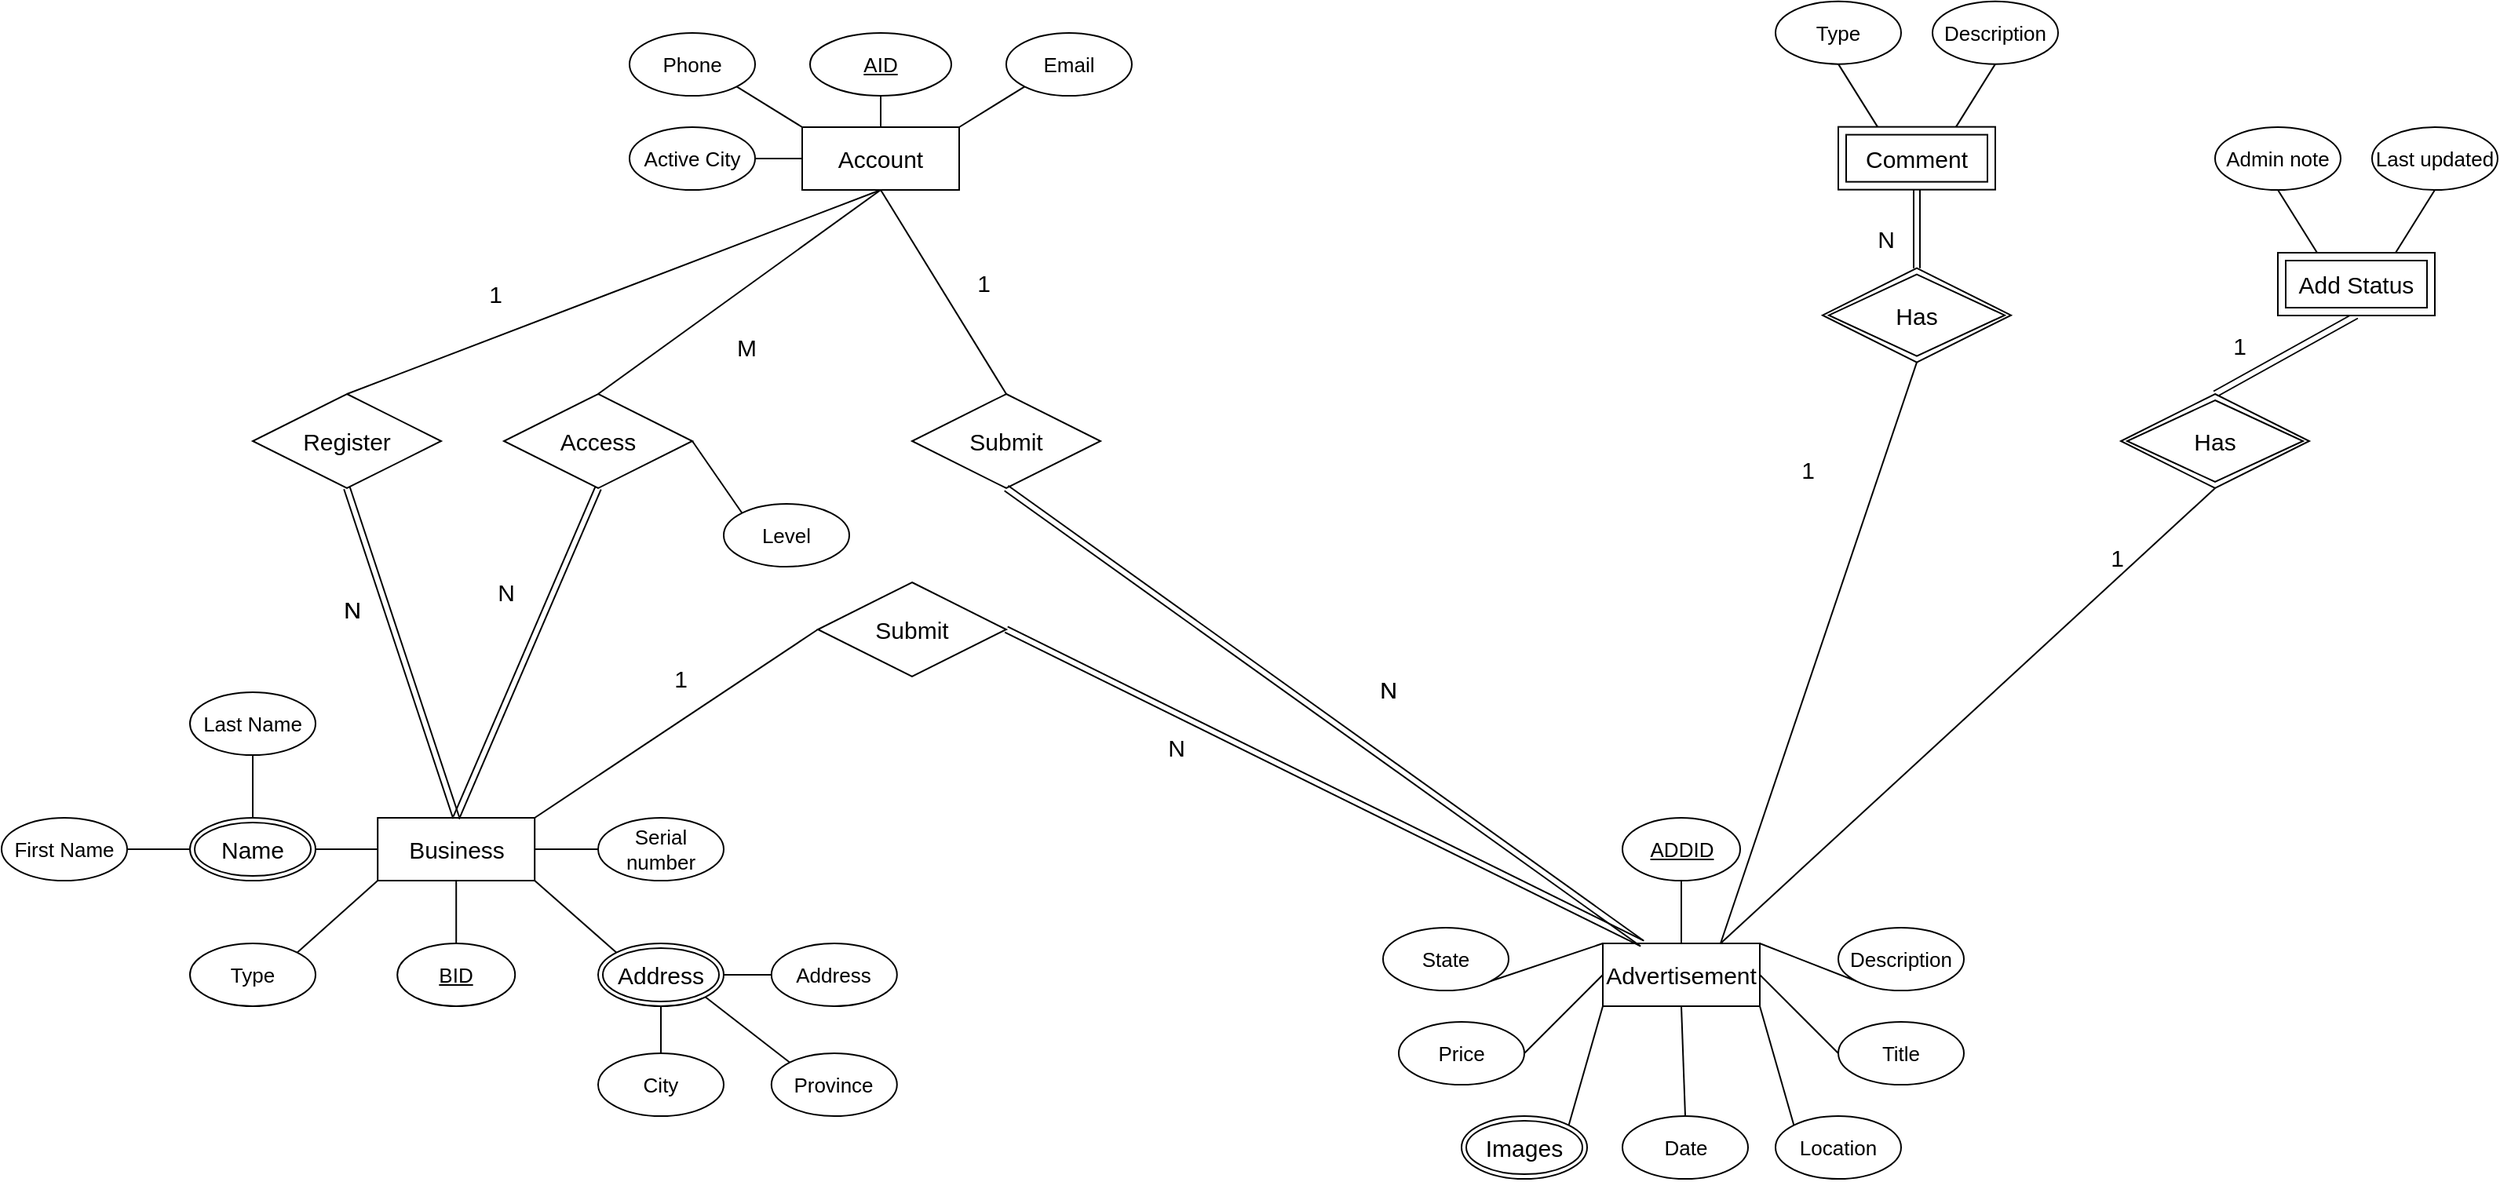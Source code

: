 <mxfile>
    <diagram name="Page-1" id="o4I8aAuYKcVSfHjXD2rl">
        <mxGraphModel dx="3192" dy="1142" grid="1" gridSize="10" guides="1" tooltips="1" connect="1" arrows="1" fold="1" page="1" pageScale="1" pageWidth="1600" pageHeight="900" math="0" shadow="0">
            <root>
                <mxCell id="0"/>
                <mxCell id="1" parent="0"/>
                <mxCell id="150" style="edgeStyle=none;shape=connector;rounded=0;html=1;exitX=0.5;exitY=1;exitDx=0;exitDy=0;entryX=0.5;entryY=0;entryDx=0;entryDy=0;labelBackgroundColor=default;strokeColor=default;fontFamily=Helvetica;fontSize=15;fontColor=default;endArrow=none;" edge="1" parent="1" source="4" target="149">
                    <mxGeometry relative="1" as="geometry"/>
                </mxCell>
                <mxCell id="4" value="Account" style="whiteSpace=wrap;html=1;align=center;fontSize=15;" parent="1" vertex="1">
                    <mxGeometry x="270" y="120" width="100" height="40" as="geometry"/>
                </mxCell>
                <mxCell id="20" style="edgeStyle=none;shape=connector;rounded=0;html=1;exitX=0;exitY=1;exitDx=0;exitDy=0;entryX=1;entryY=0;entryDx=0;entryDy=0;labelBackgroundColor=default;strokeColor=default;fontFamily=Helvetica;fontSize=13;fontColor=default;endArrow=none;" parent="1" source="9" target="4" edge="1">
                    <mxGeometry relative="1" as="geometry"/>
                </mxCell>
                <mxCell id="9" value="Email" style="ellipse;whiteSpace=wrap;html=1;align=center;fontSize=13;" parent="1" vertex="1">
                    <mxGeometry x="399.98" y="60" width="80" height="40" as="geometry"/>
                </mxCell>
                <mxCell id="18" style="edgeStyle=none;shape=connector;rounded=0;html=1;exitX=1;exitY=1;exitDx=0;exitDy=0;entryX=0;entryY=0;entryDx=0;entryDy=0;labelBackgroundColor=default;strokeColor=default;fontFamily=Helvetica;fontSize=13;fontColor=default;endArrow=none;" parent="1" source="11" target="4" edge="1">
                    <mxGeometry relative="1" as="geometry"/>
                </mxCell>
                <mxCell id="11" value="Phone" style="ellipse;whiteSpace=wrap;html=1;align=center;fontSize=13;" parent="1" vertex="1">
                    <mxGeometry x="160" y="60" width="80" height="40" as="geometry"/>
                </mxCell>
                <mxCell id="19" style="edgeStyle=none;shape=connector;rounded=0;html=1;exitX=0.5;exitY=1;exitDx=0;exitDy=0;entryX=0.5;entryY=0;entryDx=0;entryDy=0;labelBackgroundColor=default;strokeColor=default;fontFamily=Helvetica;fontSize=13;fontColor=default;endArrow=none;" parent="1" source="12" target="4" edge="1">
                    <mxGeometry relative="1" as="geometry"/>
                </mxCell>
                <mxCell id="12" value="AID" style="ellipse;whiteSpace=wrap;html=1;align=center;fontStyle=4;fontSize=13;" parent="1" vertex="1">
                    <mxGeometry x="275" y="60" width="90" height="40" as="geometry"/>
                </mxCell>
                <mxCell id="14" value="Active City" style="ellipse;whiteSpace=wrap;html=1;align=center;fontSize=13;" parent="1" vertex="1">
                    <mxGeometry x="160" y="120" width="80" height="40" as="geometry"/>
                </mxCell>
                <mxCell id="17" value="" style="endArrow=none;html=1;rounded=0;fontSize=13;exitX=1;exitY=0.5;exitDx=0;exitDy=0;entryX=0;entryY=0.5;entryDx=0;entryDy=0;" parent="1" source="14" target="4" edge="1">
                    <mxGeometry relative="1" as="geometry">
                        <mxPoint x="330" y="300" as="sourcePoint"/>
                        <mxPoint x="490" y="300" as="targetPoint"/>
                    </mxGeometry>
                </mxCell>
                <mxCell id="21" value="Advertisement" style="whiteSpace=wrap;html=1;align=center;fontSize=15;" parent="1" vertex="1">
                    <mxGeometry x="780" y="640" width="100" height="40" as="geometry"/>
                </mxCell>
                <mxCell id="22" style="edgeStyle=none;shape=connector;rounded=0;html=1;exitX=0;exitY=0.5;exitDx=0;exitDy=0;entryX=1;entryY=0.5;entryDx=0;entryDy=0;labelBackgroundColor=default;strokeColor=default;fontFamily=Helvetica;fontSize=13;fontColor=default;endArrow=none;" parent="1" source="23" target="21" edge="1">
                    <mxGeometry relative="1" as="geometry"/>
                </mxCell>
                <mxCell id="23" value="Title" style="ellipse;whiteSpace=wrap;html=1;align=center;fontSize=13;" parent="1" vertex="1">
                    <mxGeometry x="930" y="690" width="80" height="40" as="geometry"/>
                </mxCell>
                <mxCell id="24" style="edgeStyle=none;shape=connector;rounded=0;html=1;exitX=1;exitY=1;exitDx=0;exitDy=0;entryX=0;entryY=0;entryDx=0;entryDy=0;labelBackgroundColor=default;strokeColor=default;fontFamily=Helvetica;fontSize=13;fontColor=default;endArrow=none;" parent="1" source="25" target="21" edge="1">
                    <mxGeometry relative="1" as="geometry"/>
                </mxCell>
                <mxCell id="25" value="State" style="ellipse;whiteSpace=wrap;html=1;align=center;fontSize=13;" parent="1" vertex="1">
                    <mxGeometry x="640" y="630" width="80" height="40" as="geometry"/>
                </mxCell>
                <mxCell id="26" style="edgeStyle=none;shape=connector;rounded=0;html=1;exitX=0.5;exitY=1;exitDx=0;exitDy=0;entryX=0.5;entryY=0;entryDx=0;entryDy=0;labelBackgroundColor=default;strokeColor=default;fontFamily=Helvetica;fontSize=13;fontColor=default;endArrow=none;" parent="1" source="27" target="21" edge="1">
                    <mxGeometry relative="1" as="geometry"/>
                </mxCell>
                <mxCell id="27" value="ADDID" style="ellipse;whiteSpace=wrap;html=1;align=center;fontStyle=4;fontSize=13;" parent="1" vertex="1">
                    <mxGeometry x="792.5" y="560" width="75" height="40" as="geometry"/>
                </mxCell>
                <mxCell id="28" value="Price" style="ellipse;whiteSpace=wrap;html=1;align=center;fontSize=13;" parent="1" vertex="1">
                    <mxGeometry x="650" y="690" width="80" height="40" as="geometry"/>
                </mxCell>
                <mxCell id="29" value="" style="endArrow=none;html=1;rounded=0;fontSize=13;exitX=1;exitY=0.5;exitDx=0;exitDy=0;entryX=0;entryY=0.5;entryDx=0;entryDy=0;" parent="1" source="28" target="21" edge="1">
                    <mxGeometry relative="1" as="geometry">
                        <mxPoint x="730" y="660" as="sourcePoint"/>
                        <mxPoint x="1000" y="820" as="targetPoint"/>
                    </mxGeometry>
                </mxCell>
                <mxCell id="31" style="edgeStyle=none;shape=connector;rounded=0;html=1;exitX=0;exitY=1;exitDx=0;exitDy=0;entryX=1;entryY=0;entryDx=0;entryDy=0;labelBackgroundColor=default;strokeColor=default;fontFamily=Helvetica;fontSize=13;fontColor=default;endArrow=none;" parent="1" source="30" target="21" edge="1">
                    <mxGeometry relative="1" as="geometry"/>
                </mxCell>
                <mxCell id="30" value="Description" style="ellipse;whiteSpace=wrap;html=1;align=center;fontFamily=Helvetica;fontSize=13;fontColor=default;" parent="1" vertex="1">
                    <mxGeometry x="930" y="630" width="80" height="40" as="geometry"/>
                </mxCell>
                <mxCell id="36" style="edgeStyle=none;shape=connector;rounded=0;html=1;exitX=0;exitY=0;exitDx=0;exitDy=0;entryX=1;entryY=1;entryDx=0;entryDy=0;labelBackgroundColor=default;strokeColor=default;fontFamily=Helvetica;fontSize=13;fontColor=default;endArrow=none;" parent="1" source="33" target="21" edge="1">
                    <mxGeometry relative="1" as="geometry"/>
                </mxCell>
                <mxCell id="33" value="Location" style="ellipse;whiteSpace=wrap;html=1;align=center;fontSize=13;" parent="1" vertex="1">
                    <mxGeometry x="890" y="750" width="80" height="40" as="geometry"/>
                </mxCell>
                <mxCell id="35" style="edgeStyle=none;shape=connector;rounded=0;html=1;exitX=0.5;exitY=0;exitDx=0;exitDy=0;entryX=0.5;entryY=1;entryDx=0;entryDy=0;labelBackgroundColor=default;strokeColor=default;fontFamily=Helvetica;fontSize=13;fontColor=default;endArrow=none;" parent="1" source="34" target="21" edge="1">
                    <mxGeometry relative="1" as="geometry"/>
                </mxCell>
                <mxCell id="34" value="Date" style="ellipse;whiteSpace=wrap;html=1;align=center;fontFamily=Helvetica;fontSize=13;fontColor=default;" parent="1" vertex="1">
                    <mxGeometry x="792.5" y="750" width="80" height="40" as="geometry"/>
                </mxCell>
                <mxCell id="136" value="" style="edgeStyle=none;shape=connector;rounded=0;html=1;labelBackgroundColor=default;strokeColor=default;fontFamily=Helvetica;fontSize=15;fontColor=default;endArrow=none;" parent="1" source="37" target="47" edge="1">
                    <mxGeometry relative="1" as="geometry"/>
                </mxCell>
                <mxCell id="143" style="edgeStyle=none;shape=connector;rounded=0;html=1;exitX=1;exitY=0;exitDx=0;exitDy=0;entryX=0;entryY=0.5;entryDx=0;entryDy=0;labelBackgroundColor=default;strokeColor=default;fontFamily=Helvetica;fontSize=15;fontColor=default;endArrow=none;" edge="1" parent="1" source="37" target="141">
                    <mxGeometry relative="1" as="geometry"/>
                </mxCell>
                <mxCell id="37" value="Business" style="whiteSpace=wrap;html=1;align=center;fontSize=15;" parent="1" vertex="1">
                    <mxGeometry x="-0.4" y="560" width="100" height="40" as="geometry"/>
                </mxCell>
                <mxCell id="137" value="" style="edgeStyle=none;shape=connector;rounded=0;html=1;labelBackgroundColor=default;strokeColor=default;fontFamily=Helvetica;fontSize=15;fontColor=default;endArrow=none;" parent="1" source="39" target="37" edge="1">
                    <mxGeometry relative="1" as="geometry"/>
                </mxCell>
                <mxCell id="138" value="" style="edgeStyle=none;shape=connector;rounded=0;html=1;labelBackgroundColor=default;strokeColor=default;fontFamily=Helvetica;fontSize=15;fontColor=default;endArrow=none;" parent="1" source="39" target="132" edge="1">
                    <mxGeometry relative="1" as="geometry"/>
                </mxCell>
                <mxCell id="139" value="" style="edgeStyle=none;shape=connector;rounded=0;html=1;labelBackgroundColor=default;strokeColor=default;fontFamily=Helvetica;fontSize=15;fontColor=default;endArrow=none;" parent="1" source="39" target="133" edge="1">
                    <mxGeometry relative="1" as="geometry"/>
                </mxCell>
                <mxCell id="39" value="Name" style="ellipse;shape=doubleEllipse;margin=3;whiteSpace=wrap;html=1;align=center;fontFamily=Helvetica;fontSize=15;fontColor=default;" parent="1" vertex="1">
                    <mxGeometry x="-120.0" y="560" width="80" height="40" as="geometry"/>
                </mxCell>
                <mxCell id="135" style="edgeStyle=none;shape=connector;rounded=0;html=1;exitX=1;exitY=0;exitDx=0;exitDy=0;entryX=0;entryY=1;entryDx=0;entryDy=0;labelBackgroundColor=default;strokeColor=default;fontFamily=Helvetica;fontSize=15;fontColor=default;endArrow=none;" parent="1" source="41" target="37" edge="1">
                    <mxGeometry relative="1" as="geometry"/>
                </mxCell>
                <mxCell id="41" value="Type" style="ellipse;whiteSpace=wrap;html=1;align=center;fontSize=13;" parent="1" vertex="1">
                    <mxGeometry x="-120.0" y="640" width="80" height="40" as="geometry"/>
                </mxCell>
                <mxCell id="134" value="" style="edgeStyle=none;shape=connector;rounded=0;html=1;labelBackgroundColor=default;strokeColor=default;fontFamily=Helvetica;fontSize=15;fontColor=default;endArrow=none;" parent="1" source="43" target="37" edge="1">
                    <mxGeometry relative="1" as="geometry"/>
                </mxCell>
                <mxCell id="43" value="BID" style="ellipse;whiteSpace=wrap;html=1;align=center;fontStyle=4;fontSize=13;" parent="1" vertex="1">
                    <mxGeometry x="12.1" y="640" width="75" height="40" as="geometry"/>
                </mxCell>
                <mxCell id="47" value="Serial number" style="ellipse;whiteSpace=wrap;html=1;align=center;fontFamily=Helvetica;fontSize=13;fontColor=default;" parent="1" vertex="1">
                    <mxGeometry x="140.0" y="560" width="80" height="40" as="geometry"/>
                </mxCell>
                <mxCell id="48" style="edgeStyle=none;shape=connector;rounded=0;html=1;exitX=0;exitY=0;exitDx=0;exitDy=0;entryX=1;entryY=1;entryDx=0;entryDy=0;labelBackgroundColor=default;strokeColor=default;fontFamily=Helvetica;fontSize=13;fontColor=default;endArrow=none;" parent="1" source="49" target="37" edge="1">
                    <mxGeometry relative="1" as="geometry"/>
                </mxCell>
                <mxCell id="49" value="Address" style="ellipse;shape=doubleEllipse;margin=3;whiteSpace=wrap;html=1;align=center;fontFamily=Helvetica;fontSize=15;fontColor=default;" parent="1" vertex="1">
                    <mxGeometry x="140.0" y="640" width="80" height="40" as="geometry"/>
                </mxCell>
                <mxCell id="113" style="edgeStyle=none;shape=link;rounded=0;html=1;exitX=0.5;exitY=1;exitDx=0;exitDy=0;entryX=0.5;entryY=0;entryDx=0;entryDy=0;labelBackgroundColor=default;strokeColor=default;fontFamily=Helvetica;fontSize=15;fontColor=default;endArrow=none;" parent="1" source="57" target="100" edge="1">
                    <mxGeometry relative="1" as="geometry"/>
                </mxCell>
                <mxCell id="57" value="&lt;font style=&quot;font-size: 15px;&quot;&gt;Add Status&lt;/font&gt;" style="shape=ext;margin=3;double=1;whiteSpace=wrap;html=1;align=center;fontFamily=Helvetica;fontSize=13;fontColor=default;" parent="1" vertex="1">
                    <mxGeometry x="1210" y="200" width="100" height="40" as="geometry"/>
                </mxCell>
                <mxCell id="106" style="edgeStyle=none;shape=connector;rounded=0;html=1;exitX=0.5;exitY=1;exitDx=0;exitDy=0;entryX=0.25;entryY=0;entryDx=0;entryDy=0;labelBackgroundColor=default;strokeColor=default;fontFamily=Helvetica;fontSize=15;fontColor=default;endArrow=none;" parent="1" source="61" target="57" edge="1">
                    <mxGeometry relative="1" as="geometry"/>
                </mxCell>
                <mxCell id="61" value="Admin note" style="ellipse;whiteSpace=wrap;html=1;align=center;fontSize=13;" parent="1" vertex="1">
                    <mxGeometry x="1170" y="120" width="80" height="40" as="geometry"/>
                </mxCell>
                <mxCell id="107" style="edgeStyle=none;shape=connector;rounded=0;html=1;exitX=0.5;exitY=1;exitDx=0;exitDy=0;entryX=0.75;entryY=0;entryDx=0;entryDy=0;labelBackgroundColor=default;strokeColor=default;fontFamily=Helvetica;fontSize=15;fontColor=default;endArrow=none;" parent="1" source="65" target="57" edge="1">
                    <mxGeometry relative="1" as="geometry"/>
                </mxCell>
                <mxCell id="65" value="Last updated" style="ellipse;whiteSpace=wrap;html=1;align=center;fontFamily=Helvetica;fontSize=13;fontColor=default;" parent="1" vertex="1">
                    <mxGeometry x="1270" y="120" width="80" height="40" as="geometry"/>
                </mxCell>
                <mxCell id="112" style="edgeStyle=none;shape=link;rounded=0;html=1;exitX=0.5;exitY=1;exitDx=0;exitDy=0;labelBackgroundColor=default;strokeColor=default;fontFamily=Helvetica;fontSize=15;fontColor=default;endArrow=none;" parent="1" source="69" target="99" edge="1">
                    <mxGeometry relative="1" as="geometry"/>
                </mxCell>
                <mxCell id="69" value="&lt;font style=&quot;font-size: 15px;&quot;&gt;Comment&lt;/font&gt;" style="shape=ext;margin=3;double=1;whiteSpace=wrap;html=1;align=center;fontFamily=Helvetica;fontSize=13;fontColor=default;" parent="1" vertex="1">
                    <mxGeometry x="930" y="119.82" width="100" height="40" as="geometry"/>
                </mxCell>
                <mxCell id="110" style="edgeStyle=none;shape=connector;rounded=0;html=1;exitX=0.5;exitY=1;exitDx=0;exitDy=0;entryX=0.25;entryY=0;entryDx=0;entryDy=0;labelBackgroundColor=default;strokeColor=default;fontFamily=Helvetica;fontSize=15;fontColor=default;endArrow=none;" parent="1" source="71" target="69" edge="1">
                    <mxGeometry relative="1" as="geometry"/>
                </mxCell>
                <mxCell id="71" value="Type" style="ellipse;whiteSpace=wrap;html=1;align=center;fontSize=13;" parent="1" vertex="1">
                    <mxGeometry x="890" y="39.82" width="80" height="40" as="geometry"/>
                </mxCell>
                <mxCell id="109" style="edgeStyle=none;shape=connector;rounded=0;html=1;exitX=0.5;exitY=1;exitDx=0;exitDy=0;entryX=0.75;entryY=0;entryDx=0;entryDy=0;labelBackgroundColor=default;strokeColor=default;fontFamily=Helvetica;fontSize=15;fontColor=default;endArrow=none;" parent="1" source="75" target="69" edge="1">
                    <mxGeometry relative="1" as="geometry"/>
                </mxCell>
                <mxCell id="75" value="Description" style="ellipse;whiteSpace=wrap;html=1;align=center;fontFamily=Helvetica;fontSize=13;fontColor=default;" parent="1" vertex="1">
                    <mxGeometry x="990" y="39.82" width="80" height="40" as="geometry"/>
                </mxCell>
                <mxCell id="79" style="edgeStyle=none;shape=connector;rounded=0;html=1;exitX=1;exitY=0;exitDx=0;exitDy=0;entryX=0;entryY=1;entryDx=0;entryDy=0;labelBackgroundColor=default;strokeColor=default;fontFamily=Helvetica;fontSize=15;fontColor=default;endArrow=none;" parent="1" source="77" target="21" edge="1">
                    <mxGeometry relative="1" as="geometry"/>
                </mxCell>
                <mxCell id="77" value="Images" style="ellipse;shape=doubleEllipse;margin=3;whiteSpace=wrap;html=1;align=center;fontFamily=Helvetica;fontSize=15;fontColor=default;" parent="1" vertex="1">
                    <mxGeometry x="690" y="750" width="80" height="40" as="geometry"/>
                </mxCell>
                <mxCell id="80" value="Submit" style="shape=rhombus;perimeter=rhombusPerimeter;whiteSpace=wrap;html=1;align=center;fontFamily=Helvetica;fontSize=15;fontColor=default;" parent="1" vertex="1">
                    <mxGeometry x="340" y="290" width="120" height="60" as="geometry"/>
                </mxCell>
                <mxCell id="87" value="" style="endArrow=none;html=1;rounded=0;labelBackgroundColor=default;strokeColor=default;fontFamily=Helvetica;fontSize=15;fontColor=default;shape=connector;entryX=0.5;entryY=1;entryDx=0;entryDy=0;exitX=0.5;exitY=0;exitDx=0;exitDy=0;" parent="1" source="80" target="4" edge="1">
                    <mxGeometry relative="1" as="geometry">
                        <mxPoint x="570" y="290" as="sourcePoint"/>
                        <mxPoint x="730" y="290" as="targetPoint"/>
                    </mxGeometry>
                </mxCell>
                <mxCell id="88" value="1" style="resizable=0;html=1;align=right;verticalAlign=bottom;fontFamily=Helvetica;fontSize=15;fontColor=default;" parent="87" connectable="0" vertex="1">
                    <mxGeometry x="1" relative="1" as="geometry">
                        <mxPoint x="70" y="70" as="offset"/>
                    </mxGeometry>
                </mxCell>
                <mxCell id="91" value="" style="shape=link;html=1;rounded=0;labelBackgroundColor=default;strokeColor=default;fontFamily=Helvetica;fontSize=15;fontColor=default;endArrow=none;exitX=0.5;exitY=1;exitDx=0;exitDy=0;entryX=0.25;entryY=0;entryDx=0;entryDy=0;" parent="1" source="80" target="21" edge="1">
                    <mxGeometry relative="1" as="geometry">
                        <mxPoint x="570" y="290" as="sourcePoint"/>
                        <mxPoint x="810" y="640" as="targetPoint"/>
                    </mxGeometry>
                </mxCell>
                <mxCell id="92" value="N" style="resizable=0;html=1;align=right;verticalAlign=bottom;fontFamily=Helvetica;fontSize=15;fontColor=default;" parent="91" connectable="0" vertex="1">
                    <mxGeometry x="1" relative="1" as="geometry">
                        <mxPoint x="-155" y="-150" as="offset"/>
                    </mxGeometry>
                </mxCell>
                <mxCell id="93" value="Register" style="shape=rhombus;perimeter=rhombusPerimeter;whiteSpace=wrap;html=1;align=center;fontFamily=Helvetica;fontSize=15;fontColor=default;" parent="1" vertex="1">
                    <mxGeometry x="-80" y="290" width="120" height="60" as="geometry"/>
                </mxCell>
                <mxCell id="94" value="" style="endArrow=none;html=1;rounded=0;labelBackgroundColor=default;strokeColor=default;fontFamily=Helvetica;fontSize=15;fontColor=default;shape=connector;exitX=0.5;exitY=0;exitDx=0;exitDy=0;entryX=0.5;entryY=1;entryDx=0;entryDy=0;" parent="1" source="93" target="4" edge="1">
                    <mxGeometry relative="1" as="geometry">
                        <mxPoint x="480" y="310" as="sourcePoint"/>
                        <mxPoint x="370" y="160" as="targetPoint"/>
                    </mxGeometry>
                </mxCell>
                <mxCell id="96" value="1" style="resizable=0;html=1;align=right;verticalAlign=bottom;fontFamily=Helvetica;fontSize=15;fontColor=default;" parent="1" connectable="0" vertex="1">
                    <mxGeometry x="40.0" y="139.818" as="geometry">
                        <mxPoint x="39" y="98" as="offset"/>
                    </mxGeometry>
                </mxCell>
                <mxCell id="97" value="" style="shape=link;html=1;rounded=0;labelBackgroundColor=default;strokeColor=default;fontFamily=Helvetica;fontSize=15;fontColor=default;endArrow=none;exitX=0.5;exitY=1;exitDx=0;exitDy=0;entryX=0.5;entryY=0;entryDx=0;entryDy=0;" parent="1" source="93" target="37" edge="1">
                    <mxGeometry relative="1" as="geometry">
                        <mxPoint x="590" y="369.5" as="sourcePoint"/>
                        <mxPoint x="50" y="560" as="targetPoint"/>
                    </mxGeometry>
                </mxCell>
                <mxCell id="98" value="N" style="resizable=0;html=1;align=right;verticalAlign=bottom;fontFamily=Helvetica;fontSize=15;fontColor=default;" parent="97" connectable="0" vertex="1">
                    <mxGeometry x="1" relative="1" as="geometry">
                        <mxPoint x="-60" y="-121" as="offset"/>
                    </mxGeometry>
                </mxCell>
                <mxCell id="131" style="edgeStyle=none;shape=connector;rounded=0;html=1;exitX=0.5;exitY=1;exitDx=0;exitDy=0;labelBackgroundColor=default;strokeColor=default;fontFamily=Helvetica;fontSize=15;fontColor=default;endArrow=none;entryX=0.75;entryY=0;entryDx=0;entryDy=0;" parent="1" source="99" target="21" edge="1">
                    <mxGeometry relative="1" as="geometry">
                        <mxPoint x="850" y="460" as="targetPoint"/>
                    </mxGeometry>
                </mxCell>
                <mxCell id="99" value="Has" style="shape=rhombus;double=1;perimeter=rhombusPerimeter;whiteSpace=wrap;html=1;align=center;fontFamily=Helvetica;fontSize=15;fontColor=default;" parent="1" vertex="1">
                    <mxGeometry x="920" y="209.82" width="120" height="60" as="geometry"/>
                </mxCell>
                <mxCell id="115" style="edgeStyle=none;shape=connector;rounded=0;html=1;exitX=0.5;exitY=1;exitDx=0;exitDy=0;entryX=0.75;entryY=0;entryDx=0;entryDy=0;labelBackgroundColor=default;strokeColor=default;fontFamily=Helvetica;fontSize=15;fontColor=default;endArrow=none;" parent="1" source="100" target="21" edge="1">
                    <mxGeometry relative="1" as="geometry"/>
                </mxCell>
                <mxCell id="100" value="Has" style="shape=rhombus;double=1;perimeter=rhombusPerimeter;whiteSpace=wrap;html=1;align=center;fontFamily=Helvetica;fontSize=15;fontColor=default;" parent="1" vertex="1">
                    <mxGeometry x="1110" y="290" width="120" height="60" as="geometry"/>
                </mxCell>
                <mxCell id="117" value="1" style="resizable=0;html=1;align=right;verticalAlign=bottom;fontFamily=Helvetica;fontSize=15;fontColor=default;" parent="1" connectable="0" vertex="1">
                    <mxGeometry x="549.997" y="279.998" as="geometry">
                        <mxPoint x="366" y="70" as="offset"/>
                    </mxGeometry>
                </mxCell>
                <mxCell id="118" value="1" style="resizable=0;html=1;align=right;verticalAlign=bottom;fontFamily=Helvetica;fontSize=15;fontColor=default;" parent="1" connectable="0" vertex="1">
                    <mxGeometry x="499.997" y="319.998" as="geometry">
                        <mxPoint x="691" y="-49" as="offset"/>
                    </mxGeometry>
                </mxCell>
                <mxCell id="119" value="1" style="resizable=0;html=1;align=right;verticalAlign=bottom;fontFamily=Helvetica;fontSize=15;fontColor=default;" parent="1" connectable="0" vertex="1">
                    <mxGeometry x="519.997" y="349.998" as="geometry">
                        <mxPoint x="593" y="56" as="offset"/>
                    </mxGeometry>
                </mxCell>
                <mxCell id="120" value="N" style="resizable=0;html=1;align=right;verticalAlign=bottom;fontFamily=Helvetica;fontSize=15;fontColor=default;" parent="1" connectable="0" vertex="1">
                    <mxGeometry x="639.997" y="279.998" as="geometry">
                        <mxPoint x="327" y="-77" as="offset"/>
                    </mxGeometry>
                </mxCell>
                <mxCell id="126" style="edgeStyle=none;shape=connector;rounded=0;html=1;exitX=0;exitY=0;exitDx=0;exitDy=0;entryX=1;entryY=1;entryDx=0;entryDy=0;labelBackgroundColor=default;strokeColor=default;fontFamily=Helvetica;fontSize=15;fontColor=default;endArrow=none;" parent="1" source="122" target="49" edge="1">
                    <mxGeometry relative="1" as="geometry"/>
                </mxCell>
                <mxCell id="122" value="Province" style="ellipse;whiteSpace=wrap;html=1;align=center;fontSize=13;" parent="1" vertex="1">
                    <mxGeometry x="250.4" y="710" width="80" height="40" as="geometry"/>
                </mxCell>
                <mxCell id="127" style="edgeStyle=none;shape=connector;rounded=0;html=1;exitX=0.5;exitY=0;exitDx=0;exitDy=0;entryX=0.5;entryY=1;entryDx=0;entryDy=0;labelBackgroundColor=default;strokeColor=default;fontFamily=Helvetica;fontSize=15;fontColor=default;endArrow=none;" parent="1" source="123" target="49" edge="1">
                    <mxGeometry relative="1" as="geometry"/>
                </mxCell>
                <mxCell id="123" value="City" style="ellipse;whiteSpace=wrap;html=1;align=center;fontSize=13;" parent="1" vertex="1">
                    <mxGeometry x="140" y="710" width="80" height="40" as="geometry"/>
                </mxCell>
                <mxCell id="128" style="edgeStyle=none;shape=connector;rounded=0;html=1;exitX=0;exitY=0.5;exitDx=0;exitDy=0;entryX=1;entryY=0.5;entryDx=0;entryDy=0;labelBackgroundColor=default;strokeColor=default;fontFamily=Helvetica;fontSize=15;fontColor=default;endArrow=none;" parent="1" source="124" target="49" edge="1">
                    <mxGeometry relative="1" as="geometry"/>
                </mxCell>
                <mxCell id="124" value="Address" style="ellipse;whiteSpace=wrap;html=1;align=center;fontSize=13;" parent="1" vertex="1">
                    <mxGeometry x="250.4" y="640" width="80" height="40" as="geometry"/>
                </mxCell>
                <mxCell id="132" value="Last Name" style="ellipse;whiteSpace=wrap;html=1;align=center;fontFamily=Helvetica;fontSize=13;fontColor=default;" parent="1" vertex="1">
                    <mxGeometry x="-120.0" y="480" width="80" height="40" as="geometry"/>
                </mxCell>
                <mxCell id="133" value="First Name" style="ellipse;whiteSpace=wrap;html=1;align=center;fontFamily=Helvetica;fontSize=13;fontColor=default;" parent="1" vertex="1">
                    <mxGeometry x="-240.0" y="560" width="80" height="40" as="geometry"/>
                </mxCell>
                <mxCell id="141" value="Submit" style="shape=rhombus;perimeter=rhombusPerimeter;whiteSpace=wrap;html=1;align=center;fontFamily=Helvetica;fontSize=15;fontColor=default;" vertex="1" parent="1">
                    <mxGeometry x="279.98" y="410" width="120" height="60" as="geometry"/>
                </mxCell>
                <mxCell id="144" value="" style="shape=link;html=1;rounded=0;labelBackgroundColor=default;strokeColor=default;fontFamily=Helvetica;fontSize=15;fontColor=default;endArrow=none;exitX=1;exitY=0.5;exitDx=0;exitDy=0;entryX=0.25;entryY=0;entryDx=0;entryDy=0;" edge="1" parent="1" source="141" target="21">
                    <mxGeometry relative="1" as="geometry">
                        <mxPoint x="410.0" y="360" as="sourcePoint"/>
                        <mxPoint x="800" y="640" as="targetPoint"/>
                    </mxGeometry>
                </mxCell>
                <mxCell id="145" value="N" style="resizable=0;html=1;align=right;verticalAlign=bottom;fontFamily=Helvetica;fontSize=15;fontColor=default;" connectable="0" vertex="1" parent="144">
                    <mxGeometry x="1" relative="1" as="geometry">
                        <mxPoint x="-155" y="-150" as="offset"/>
                    </mxGeometry>
                </mxCell>
                <mxCell id="146" value="N" style="resizable=0;html=1;align=right;verticalAlign=bottom;fontFamily=Helvetica;fontSize=15;fontColor=default;" connectable="0" vertex="1" parent="1">
                    <mxGeometry x="660.261" y="500.129" as="geometry">
                        <mxPoint x="-146" y="26" as="offset"/>
                    </mxGeometry>
                </mxCell>
                <mxCell id="147" value="1" style="resizable=0;html=1;align=right;verticalAlign=bottom;fontFamily=Helvetica;fontSize=15;fontColor=default;" connectable="0" vertex="1" parent="1">
                    <mxGeometry x="180" y="380" as="geometry">
                        <mxPoint x="17" y="102" as="offset"/>
                    </mxGeometry>
                </mxCell>
                <mxCell id="156" style="edgeStyle=none;shape=connector;rounded=0;html=1;exitX=1;exitY=0.5;exitDx=0;exitDy=0;entryX=0;entryY=0;entryDx=0;entryDy=0;labelBackgroundColor=default;strokeColor=default;fontFamily=Helvetica;fontSize=15;fontColor=default;endArrow=none;" edge="1" parent="1" source="149" target="155">
                    <mxGeometry relative="1" as="geometry"/>
                </mxCell>
                <mxCell id="149" value="Access" style="shape=rhombus;perimeter=rhombusPerimeter;whiteSpace=wrap;html=1;align=center;fontFamily=Helvetica;fontSize=15;fontColor=default;" vertex="1" parent="1">
                    <mxGeometry x="80" y="290" width="120" height="60" as="geometry"/>
                </mxCell>
                <mxCell id="151" value="" style="shape=link;html=1;rounded=0;labelBackgroundColor=default;strokeColor=default;fontFamily=Helvetica;fontSize=15;fontColor=default;endArrow=none;exitX=0.5;exitY=1;exitDx=0;exitDy=0;entryX=0.5;entryY=0;entryDx=0;entryDy=0;" edge="1" parent="1" source="149" target="37">
                    <mxGeometry relative="1" as="geometry">
                        <mxPoint x="-10" y="360" as="sourcePoint"/>
                        <mxPoint x="59.6" y="570" as="targetPoint"/>
                    </mxGeometry>
                </mxCell>
                <mxCell id="152" value="N" style="resizable=0;html=1;align=right;verticalAlign=bottom;fontFamily=Helvetica;fontSize=15;fontColor=default;" connectable="0" vertex="1" parent="151">
                    <mxGeometry x="1" relative="1" as="geometry">
                        <mxPoint x="-60" y="-121" as="offset"/>
                    </mxGeometry>
                </mxCell>
                <mxCell id="153" value="N" style="resizable=0;html=1;align=right;verticalAlign=bottom;fontFamily=Helvetica;fontSize=15;fontColor=default;" connectable="0" vertex="1" parent="1">
                    <mxGeometry x="-0.15" y="448.42" as="geometry">
                        <mxPoint x="88" y="-21" as="offset"/>
                    </mxGeometry>
                </mxCell>
                <mxCell id="154" value="M" style="resizable=0;html=1;align=right;verticalAlign=bottom;fontFamily=Helvetica;fontSize=15;fontColor=default;" connectable="0" vertex="1" parent="1">
                    <mxGeometry x="20.0" y="470.0" as="geometry">
                        <mxPoint x="221" y="-199" as="offset"/>
                    </mxGeometry>
                </mxCell>
                <mxCell id="155" value="Level" style="ellipse;whiteSpace=wrap;html=1;align=center;fontSize=13;" vertex="1" parent="1">
                    <mxGeometry x="220" y="360" width="80" height="40" as="geometry"/>
                </mxCell>
            </root>
        </mxGraphModel>
    </diagram>
</mxfile>